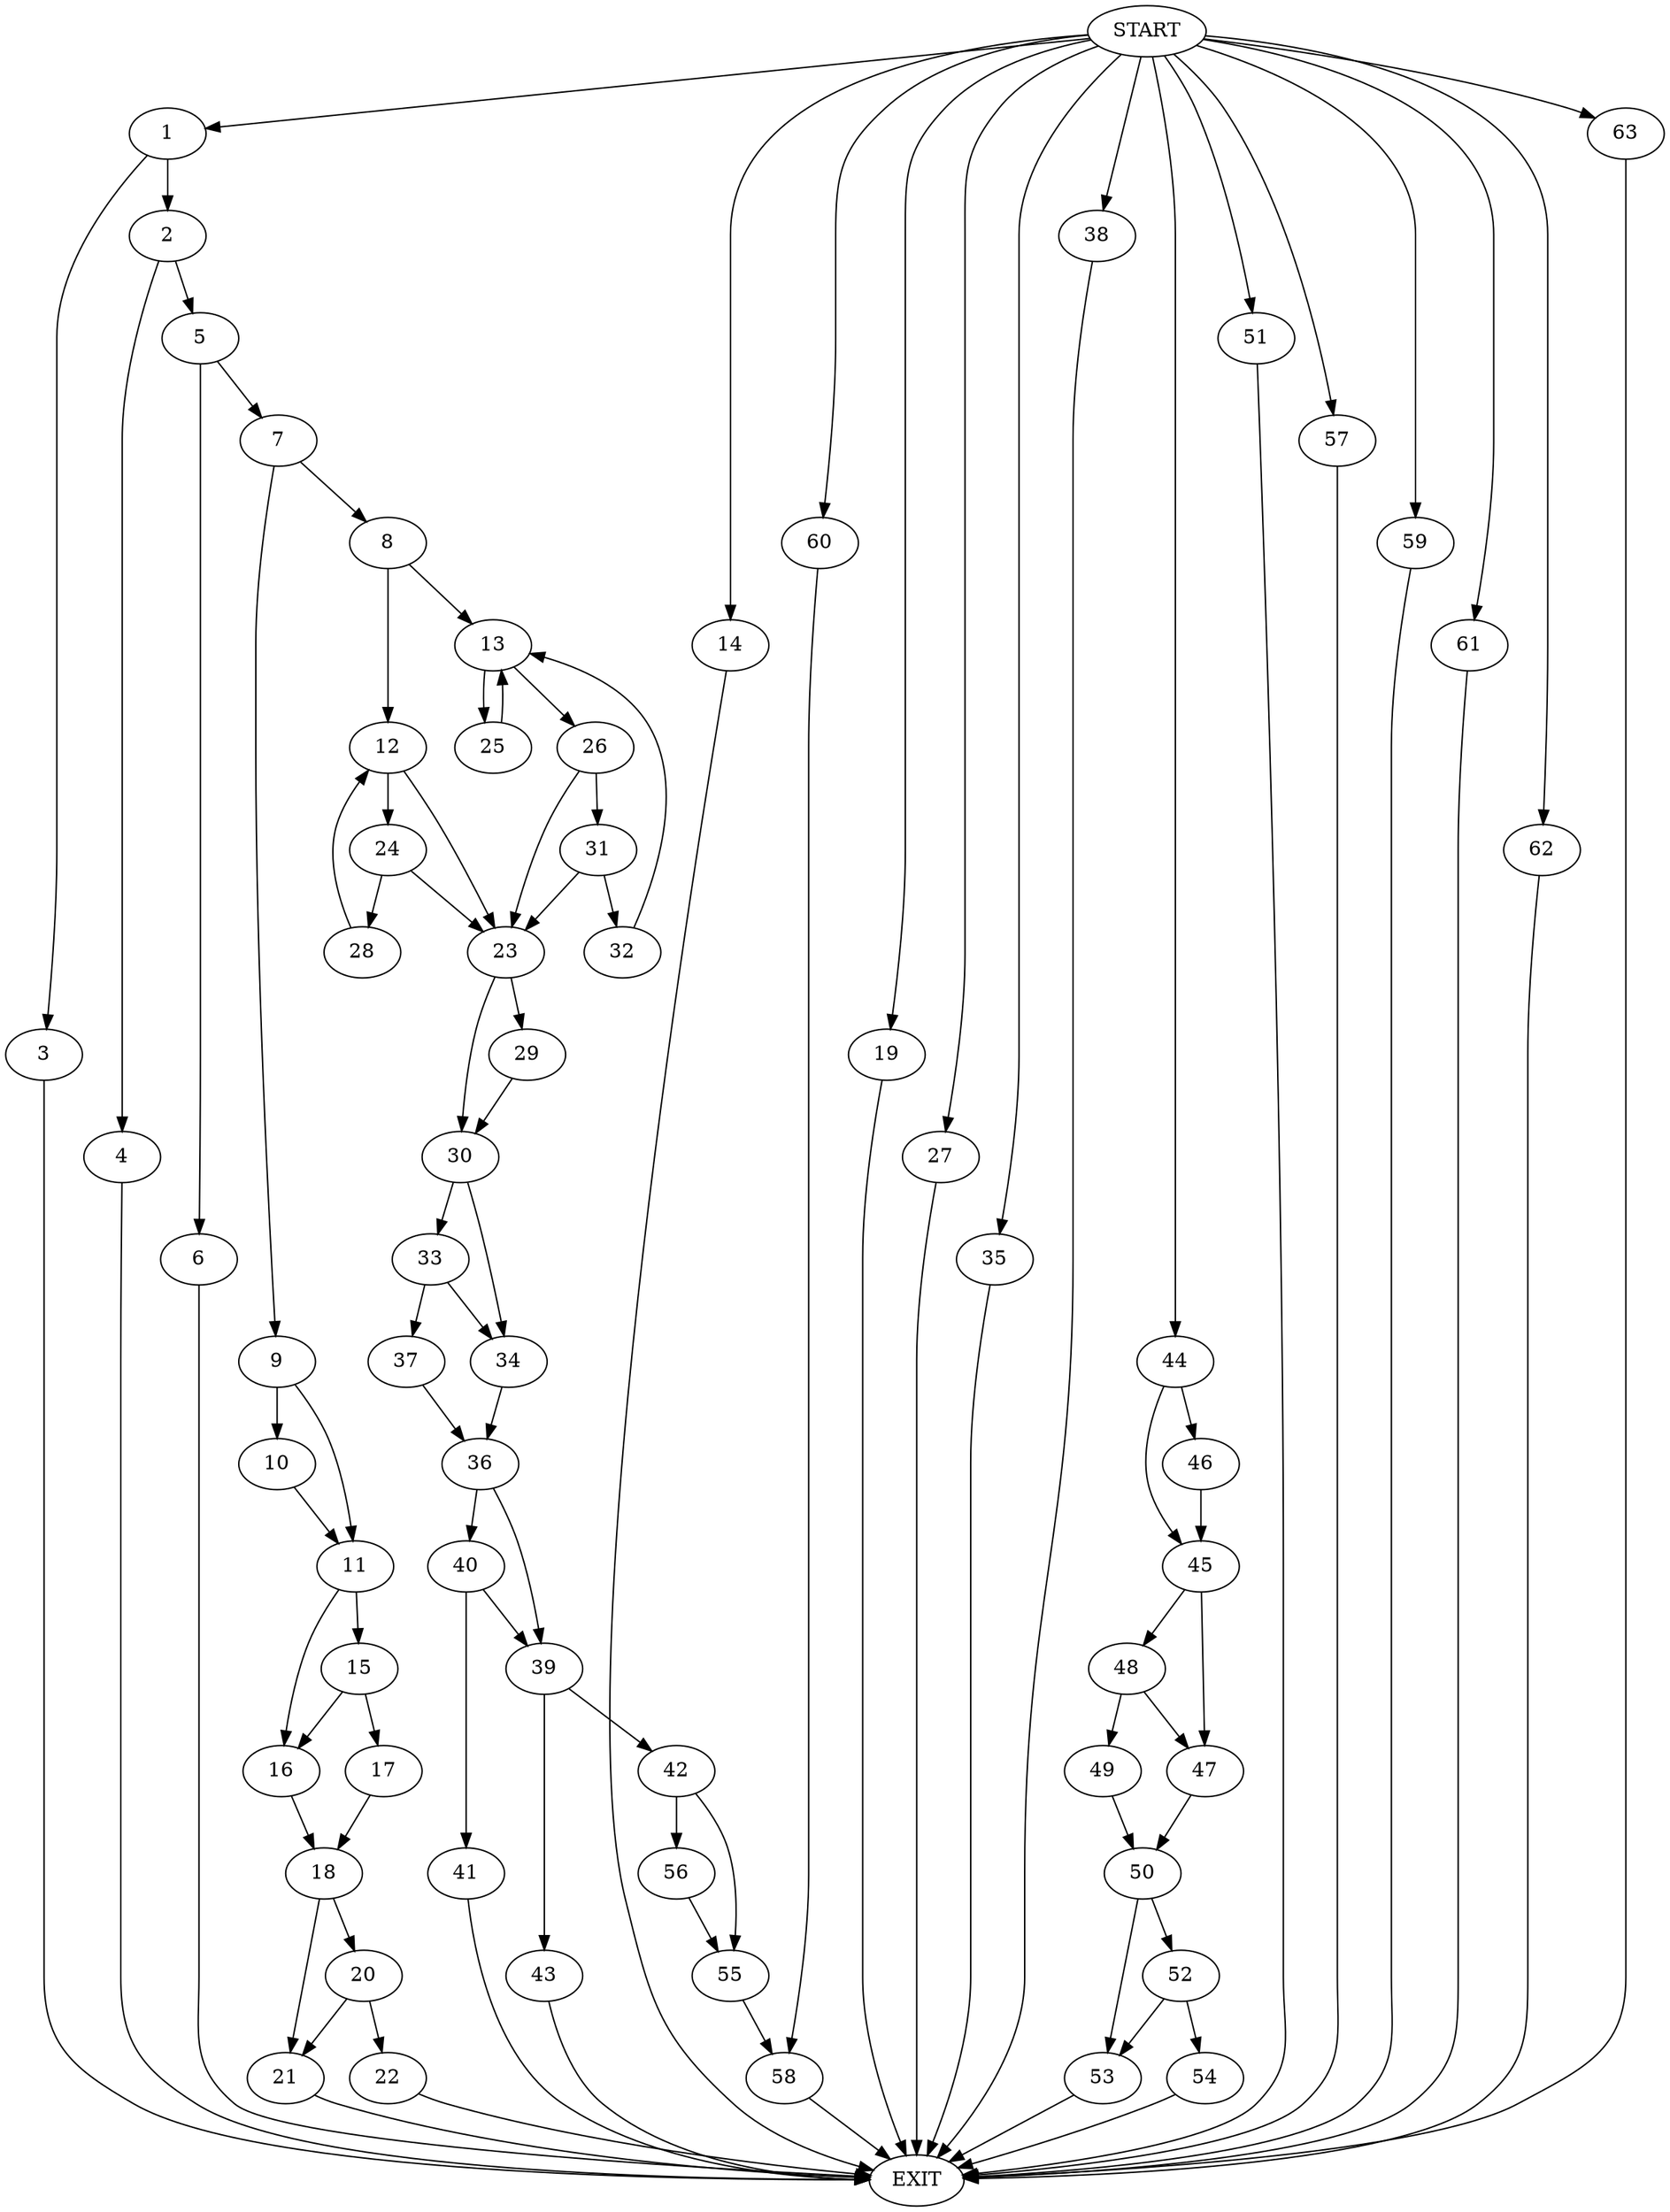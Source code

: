 digraph {
0 [label="START"]
64 [label="EXIT"]
0 -> 1
1 -> 2
1 -> 3
2 -> 4
2 -> 5
3 -> 64
5 -> 6
5 -> 7
4 -> 64
6 -> 64
7 -> 8
7 -> 9
9 -> 10
9 -> 11
8 -> 12
8 -> 13
0 -> 14
14 -> 64
10 -> 11
11 -> 15
11 -> 16
15 -> 17
15 -> 16
16 -> 18
0 -> 19
19 -> 64
17 -> 18
18 -> 20
18 -> 21
21 -> 64
20 -> 21
20 -> 22
22 -> 64
12 -> 23
12 -> 24
13 -> 25
13 -> 26
0 -> 27
27 -> 64
24 -> 23
24 -> 28
23 -> 29
23 -> 30
28 -> 12
25 -> 13
26 -> 23
26 -> 31
31 -> 23
31 -> 32
32 -> 13
29 -> 30
30 -> 33
30 -> 34
0 -> 35
35 -> 64
34 -> 36
33 -> 37
33 -> 34
0 -> 38
38 -> 64
37 -> 36
36 -> 39
36 -> 40
40 -> 39
40 -> 41
39 -> 42
39 -> 43
41 -> 64
0 -> 44
44 -> 45
44 -> 46
45 -> 47
45 -> 48
46 -> 45
48 -> 47
48 -> 49
47 -> 50
0 -> 51
51 -> 64
49 -> 50
50 -> 52
50 -> 53
52 -> 54
52 -> 53
53 -> 64
54 -> 64
42 -> 55
42 -> 56
43 -> 64
0 -> 57
57 -> 64
56 -> 55
55 -> 58
58 -> 64
0 -> 59
59 -> 64
0 -> 60
60 -> 58
0 -> 61
61 -> 64
0 -> 62
62 -> 64
0 -> 63
63 -> 64
}
